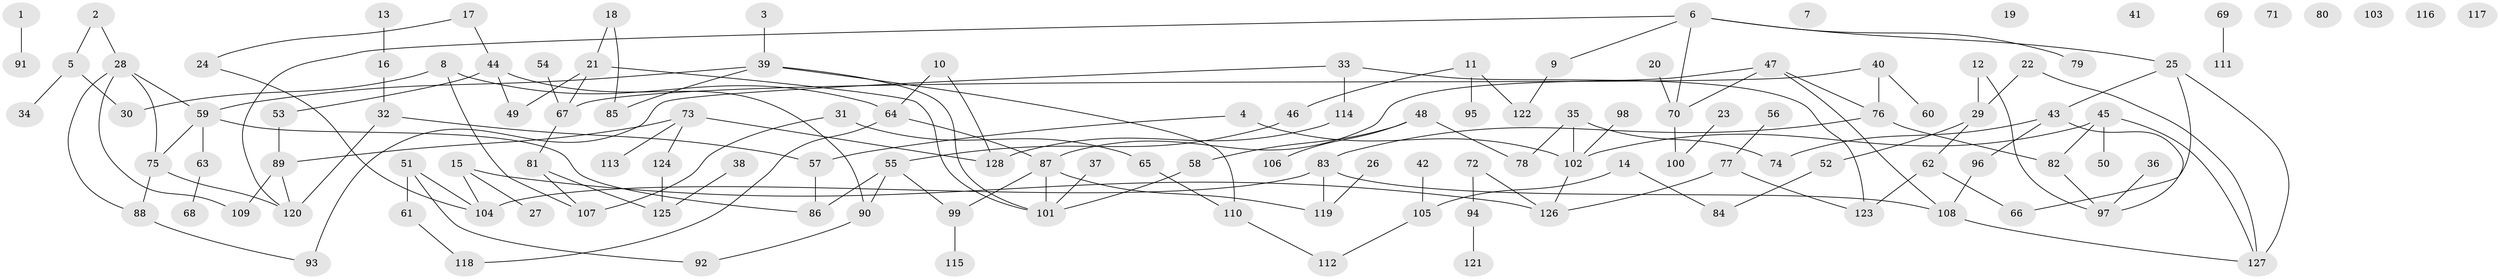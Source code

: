 // Generated by graph-tools (version 1.1) at 2025/12/03/09/25 04:12:53]
// undirected, 128 vertices, 152 edges
graph export_dot {
graph [start="1"]
  node [color=gray90,style=filled];
  1;
  2;
  3;
  4;
  5;
  6;
  7;
  8;
  9;
  10;
  11;
  12;
  13;
  14;
  15;
  16;
  17;
  18;
  19;
  20;
  21;
  22;
  23;
  24;
  25;
  26;
  27;
  28;
  29;
  30;
  31;
  32;
  33;
  34;
  35;
  36;
  37;
  38;
  39;
  40;
  41;
  42;
  43;
  44;
  45;
  46;
  47;
  48;
  49;
  50;
  51;
  52;
  53;
  54;
  55;
  56;
  57;
  58;
  59;
  60;
  61;
  62;
  63;
  64;
  65;
  66;
  67;
  68;
  69;
  70;
  71;
  72;
  73;
  74;
  75;
  76;
  77;
  78;
  79;
  80;
  81;
  82;
  83;
  84;
  85;
  86;
  87;
  88;
  89;
  90;
  91;
  92;
  93;
  94;
  95;
  96;
  97;
  98;
  99;
  100;
  101;
  102;
  103;
  104;
  105;
  106;
  107;
  108;
  109;
  110;
  111;
  112;
  113;
  114;
  115;
  116;
  117;
  118;
  119;
  120;
  121;
  122;
  123;
  124;
  125;
  126;
  127;
  128;
  1 -- 91;
  2 -- 5;
  2 -- 28;
  3 -- 39;
  4 -- 57;
  4 -- 102;
  5 -- 30;
  5 -- 34;
  6 -- 9;
  6 -- 25;
  6 -- 70;
  6 -- 79;
  6 -- 120;
  8 -- 30;
  8 -- 64;
  8 -- 107;
  9 -- 122;
  10 -- 64;
  10 -- 128;
  11 -- 46;
  11 -- 95;
  11 -- 122;
  12 -- 29;
  12 -- 97;
  13 -- 16;
  14 -- 84;
  14 -- 105;
  15 -- 27;
  15 -- 104;
  15 -- 126;
  16 -- 32;
  17 -- 24;
  17 -- 44;
  18 -- 21;
  18 -- 85;
  20 -- 70;
  21 -- 49;
  21 -- 67;
  21 -- 101;
  22 -- 29;
  22 -- 127;
  23 -- 100;
  24 -- 104;
  25 -- 43;
  25 -- 66;
  25 -- 127;
  26 -- 119;
  28 -- 59;
  28 -- 75;
  28 -- 88;
  28 -- 109;
  29 -- 52;
  29 -- 62;
  31 -- 65;
  31 -- 107;
  32 -- 57;
  32 -- 120;
  33 -- 93;
  33 -- 114;
  33 -- 123;
  35 -- 74;
  35 -- 78;
  35 -- 102;
  36 -- 97;
  37 -- 101;
  38 -- 125;
  39 -- 59;
  39 -- 85;
  39 -- 101;
  39 -- 110;
  40 -- 60;
  40 -- 67;
  40 -- 76;
  42 -- 105;
  43 -- 74;
  43 -- 96;
  43 -- 97;
  44 -- 49;
  44 -- 53;
  44 -- 90;
  45 -- 50;
  45 -- 82;
  45 -- 102;
  45 -- 127;
  46 -- 55;
  47 -- 70;
  47 -- 76;
  47 -- 87;
  47 -- 108;
  48 -- 58;
  48 -- 78;
  48 -- 106;
  51 -- 61;
  51 -- 92;
  51 -- 104;
  52 -- 84;
  53 -- 89;
  54 -- 67;
  55 -- 86;
  55 -- 90;
  55 -- 99;
  56 -- 77;
  57 -- 86;
  58 -- 101;
  59 -- 63;
  59 -- 75;
  59 -- 86;
  61 -- 118;
  62 -- 66;
  62 -- 123;
  63 -- 68;
  64 -- 87;
  64 -- 118;
  65 -- 110;
  67 -- 81;
  69 -- 111;
  70 -- 100;
  72 -- 94;
  72 -- 126;
  73 -- 89;
  73 -- 113;
  73 -- 124;
  73 -- 128;
  75 -- 88;
  75 -- 120;
  76 -- 82;
  76 -- 83;
  77 -- 123;
  77 -- 126;
  81 -- 107;
  81 -- 125;
  82 -- 97;
  83 -- 104;
  83 -- 108;
  83 -- 119;
  87 -- 99;
  87 -- 101;
  87 -- 119;
  88 -- 93;
  89 -- 109;
  89 -- 120;
  90 -- 92;
  94 -- 121;
  96 -- 108;
  98 -- 102;
  99 -- 115;
  102 -- 126;
  105 -- 112;
  108 -- 127;
  110 -- 112;
  114 -- 128;
  124 -- 125;
}
